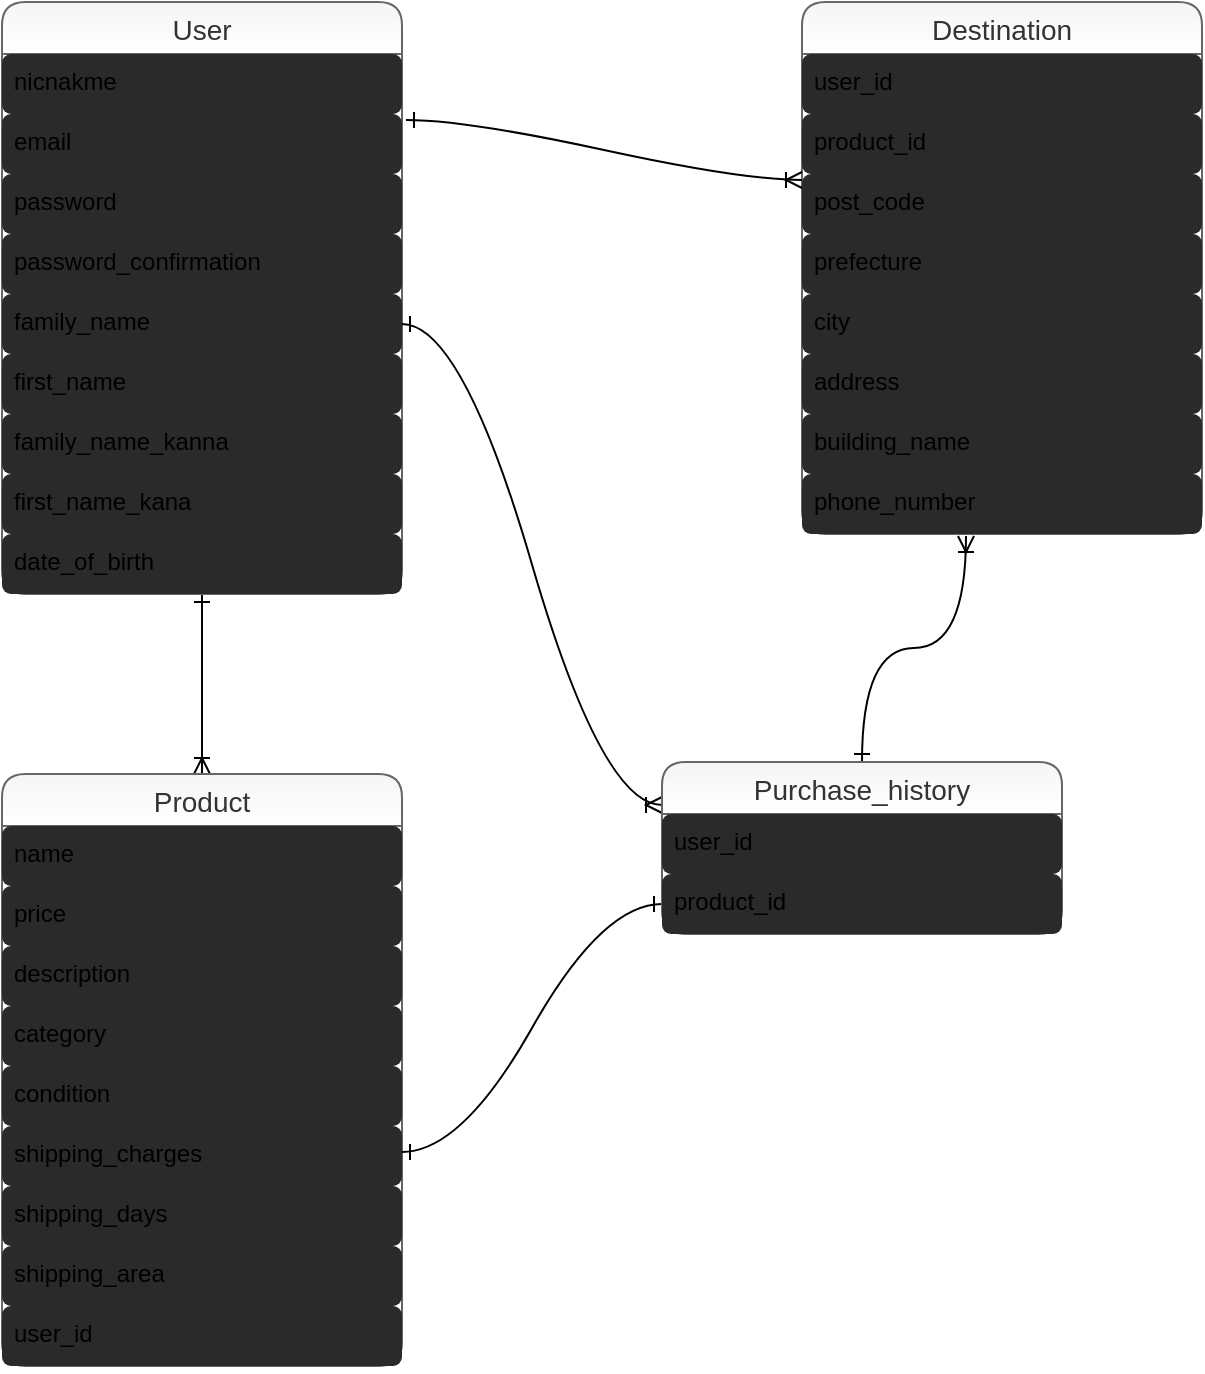 <mxfile version="14.2.4" type="embed">
    <diagram id="5lyD3jrWUsAh8Yd3VdLI" name="Page-1">
        <mxGraphModel dx="851" dy="785" grid="1" gridSize="10" guides="1" tooltips="1" connect="1" arrows="1" fold="1" page="1" pageScale="1" pageWidth="850" pageHeight="1100" math="0" shadow="0">
            <root>
                <mxCell id="0"/>
                <mxCell id="1" parent="0"/>
                <mxCell id="128" style="edgeStyle=orthogonalEdgeStyle;curved=1;orthogonalLoop=1;jettySize=auto;html=1;entryX=0.5;entryY=0;entryDx=0;entryDy=0;endArrow=ERoneToMany;endFill=0;startArrow=ERone;startFill=0;" edge="1" parent="1" source="53" target="72">
                    <mxGeometry relative="1" as="geometry"/>
                </mxCell>
                <mxCell id="53" value="User" style="swimlane;fontStyle=0;childLayout=stackLayout;horizontal=1;startSize=26;horizontalStack=0;resizeParent=1;resizeParentMax=0;resizeLast=0;collapsible=1;marginBottom=0;align=center;fontSize=14;fillColor=#f5f5f5;strokeColor=#666666;fontColor=#333333;shadow=0;swimlaneFillColor=none;gradientColor=#ffffff;glass=0;rounded=1;" vertex="1" parent="1">
                    <mxGeometry x="120" y="40" width="200" height="296" as="geometry"/>
                </mxCell>
                <mxCell id="54" value="nicnakme" style="text;spacingLeft=4;spacingRight=4;overflow=hidden;rotatable=0;points=[[0,0.5],[1,0.5]];portConstraint=eastwest;fontSize=12;rounded=1;fillColor=#2a2a2a;" vertex="1" parent="53">
                    <mxGeometry y="26" width="200" height="30" as="geometry"/>
                </mxCell>
                <mxCell id="55" value="email&#10;" style="text;strokeColor=none;spacingLeft=4;spacingRight=4;overflow=hidden;rotatable=0;points=[[0,0.5],[1,0.5]];portConstraint=eastwest;fontSize=12;rounded=1;fillColor=#2a2a2a;" vertex="1" parent="53">
                    <mxGeometry y="56" width="200" height="30" as="geometry"/>
                </mxCell>
                <mxCell id="56" value="password" style="text;strokeColor=none;spacingLeft=4;spacingRight=4;overflow=hidden;rotatable=0;points=[[0,0.5],[1,0.5]];portConstraint=eastwest;fontSize=12;rounded=1;fillColor=#2a2a2a;" vertex="1" parent="53">
                    <mxGeometry y="86" width="200" height="30" as="geometry"/>
                </mxCell>
                <mxCell id="123" value="password_confirmation" style="text;strokeColor=none;spacingLeft=4;spacingRight=4;overflow=hidden;rotatable=0;points=[[0,0.5],[1,0.5]];portConstraint=eastwest;fontSize=12;shadow=0;glass=0;rounded=1;fillColor=#2a2a2a;" vertex="1" parent="53">
                    <mxGeometry y="116" width="200" height="30" as="geometry"/>
                </mxCell>
                <mxCell id="64" value="family_name" style="text;strokeColor=none;spacingLeft=4;spacingRight=4;overflow=hidden;rotatable=0;points=[[0,0.5],[1,0.5]];portConstraint=eastwest;fontSize=12;align=left;rounded=1;fillColor=#2a2a2a;" vertex="1" parent="53">
                    <mxGeometry y="146" width="200" height="30" as="geometry"/>
                </mxCell>
                <mxCell id="65" value="first_name" style="text;strokeColor=none;spacingLeft=4;spacingRight=4;overflow=hidden;rotatable=0;points=[[0,0.5],[1,0.5]];portConstraint=eastwest;fontSize=12;align=left;rounded=1;fillColor=#2a2a2a;" vertex="1" parent="53">
                    <mxGeometry y="176" width="200" height="30" as="geometry"/>
                </mxCell>
                <mxCell id="66" value="family_name_kanna&#10;" style="text;strokeColor=none;spacingLeft=4;spacingRight=4;overflow=hidden;rotatable=0;points=[[0,0.5],[1,0.5]];portConstraint=eastwest;fontSize=12;align=left;rounded=1;fillColor=#2a2a2a;" vertex="1" parent="53">
                    <mxGeometry y="206" width="200" height="30" as="geometry"/>
                </mxCell>
                <mxCell id="68" value="first_name_kana" style="text;strokeColor=none;spacingLeft=4;spacingRight=4;overflow=hidden;rotatable=0;points=[[0,0.5],[1,0.5]];portConstraint=eastwest;fontSize=12;align=left;rounded=1;fillColor=#2a2a2a;" vertex="1" parent="53">
                    <mxGeometry y="236" width="200" height="30" as="geometry"/>
                </mxCell>
                <mxCell id="70" value="date_of_birth" style="text;strokeColor=none;spacingLeft=4;spacingRight=4;overflow=hidden;rotatable=0;points=[[0,0.5],[1,0.5]];portConstraint=eastwest;fontSize=12;align=left;rounded=1;fillColor=#2a2a2a;" vertex="1" parent="53">
                    <mxGeometry y="266" width="200" height="30" as="geometry"/>
                </mxCell>
                <mxCell id="72" value="Product" style="swimlane;fontStyle=0;childLayout=stackLayout;horizontal=1;startSize=26;horizontalStack=0;resizeParent=1;resizeParentMax=0;resizeLast=0;collapsible=1;marginBottom=0;align=center;fontSize=14;fillColor=#f5f5f5;strokeColor=#666666;fontColor=#333333;shadow=0;swimlaneFillColor=none;gradientColor=#ffffff;glass=0;rounded=1;" vertex="1" parent="1">
                    <mxGeometry x="120" y="426" width="200" height="296" as="geometry"/>
                </mxCell>
                <mxCell id="73" value="name" style="text;spacingLeft=4;spacingRight=4;overflow=hidden;rotatable=0;points=[[0,0.5],[1,0.5]];portConstraint=eastwest;fontSize=12;rounded=1;fontStyle=0;labelBackgroundColor=none;labelBorderColor=none;shadow=0;fillColor=#2a2a2a;" vertex="1" parent="72">
                    <mxGeometry y="26" width="200" height="30" as="geometry"/>
                </mxCell>
                <mxCell id="74" value="price" style="text;spacingLeft=4;spacingRight=4;overflow=hidden;rotatable=0;points=[[0,0.5],[1,0.5]];portConstraint=eastwest;fontSize=12;rounded=1;fillColor=#2a2a2a;" vertex="1" parent="72">
                    <mxGeometry y="56" width="200" height="30" as="geometry"/>
                </mxCell>
                <mxCell id="75" value="description" style="text;strokeColor=none;spacingLeft=4;spacingRight=4;overflow=hidden;rotatable=0;points=[[0,0.5],[1,0.5]];portConstraint=eastwest;fontSize=12;rounded=1;fillColor=#2a2a2a;" vertex="1" parent="72">
                    <mxGeometry y="86" width="200" height="30" as="geometry"/>
                </mxCell>
                <mxCell id="82" value="category" style="text;strokeColor=none;spacingLeft=4;spacingRight=4;overflow=hidden;rotatable=0;points=[[0,0.5],[1,0.5]];portConstraint=eastwest;fontSize=12;align=left;rounded=1;fillColor=#2a2a2a;" vertex="1" parent="72">
                    <mxGeometry y="116" width="200" height="30" as="geometry"/>
                </mxCell>
                <mxCell id="76" value="condition" style="text;strokeColor=none;spacingLeft=4;spacingRight=4;overflow=hidden;rotatable=0;points=[[0,0.5],[1,0.5]];portConstraint=eastwest;fontSize=12;align=left;rounded=1;fillColor=#2a2a2a;" vertex="1" parent="72">
                    <mxGeometry y="146" width="200" height="30" as="geometry"/>
                </mxCell>
                <mxCell id="79" value="shipping_charges" style="text;strokeColor=none;spacingLeft=4;spacingRight=4;overflow=hidden;rotatable=0;points=[[0,0.5],[1,0.5]];portConstraint=eastwest;fontSize=12;align=left;rounded=1;fillColor=#2a2a2a;" vertex="1" parent="72">
                    <mxGeometry y="176" width="200" height="30" as="geometry"/>
                </mxCell>
                <mxCell id="80" value="shipping_days" style="text;strokeColor=none;spacingLeft=4;spacingRight=4;overflow=hidden;rotatable=0;points=[[0,0.5],[1,0.5]];portConstraint=eastwest;fontSize=12;align=left;rounded=1;fillColor=#2a2a2a;" vertex="1" parent="72">
                    <mxGeometry y="206" width="200" height="30" as="geometry"/>
                </mxCell>
                <mxCell id="81" value="shipping_area" style="text;strokeColor=none;spacingLeft=4;spacingRight=4;overflow=hidden;rotatable=0;points=[[0,0.5],[1,0.5]];portConstraint=eastwest;fontSize=12;align=left;rounded=1;fillColor=#2a2a2a;" vertex="1" parent="72">
                    <mxGeometry y="236" width="200" height="30" as="geometry"/>
                </mxCell>
                <mxCell id="84" value="user_id" style="text;strokeColor=none;spacingLeft=4;spacingRight=4;overflow=hidden;rotatable=0;points=[[0,0.5],[1,0.5]];portConstraint=eastwest;fontSize=12;shadow=0;glass=0;rounded=1;fillColor=#2a2a2a;" vertex="1" parent="72">
                    <mxGeometry y="266" width="200" height="30" as="geometry"/>
                </mxCell>
                <mxCell id="104" value="Destination" style="swimlane;fontStyle=0;childLayout=stackLayout;horizontal=1;startSize=26;horizontalStack=0;resizeParent=1;resizeParentMax=0;resizeLast=0;collapsible=1;marginBottom=0;align=center;fontSize=14;fillColor=#f5f5f5;strokeColor=#666666;fontColor=#333333;shadow=0;swimlaneFillColor=none;gradientColor=#ffffff;glass=0;rounded=1;" vertex="1" parent="1">
                    <mxGeometry x="520" y="40" width="200" height="266" as="geometry"/>
                </mxCell>
                <mxCell id="105" value="user_id" style="text;spacingLeft=4;spacingRight=4;overflow=hidden;rotatable=0;points=[[0,0.5],[1,0.5]];portConstraint=eastwest;fontSize=12;rounded=1;fillColor=#2a2a2a;" vertex="1" parent="104">
                    <mxGeometry y="26" width="200" height="30" as="geometry"/>
                </mxCell>
                <mxCell id="139" value="product_id" style="text;strokeColor=none;spacingLeft=4;spacingRight=4;overflow=hidden;rotatable=0;points=[[0,0.5],[1,0.5]];portConstraint=eastwest;fontSize=12;rounded=1;shadow=0;glass=0;fillColor=#2a2a2a;" vertex="1" parent="104">
                    <mxGeometry y="56" width="200" height="30" as="geometry"/>
                </mxCell>
                <mxCell id="109" value="post_code" style="text;strokeColor=none;spacingLeft=4;spacingRight=4;overflow=hidden;rotatable=0;points=[[0,0.5],[1,0.5]];portConstraint=eastwest;fontSize=12;align=left;rounded=1;fillColor=#2a2a2a;" vertex="1" parent="104">
                    <mxGeometry y="86" width="200" height="30" as="geometry"/>
                </mxCell>
                <mxCell id="112" value="prefecture" style="text;strokeColor=none;spacingLeft=4;spacingRight=4;overflow=hidden;rotatable=0;points=[[0,0.5],[1,0.5]];portConstraint=eastwest;fontSize=12;align=left;rounded=1;fillColor=#2a2a2a;" vertex="1" parent="104">
                    <mxGeometry y="116" width="200" height="30" as="geometry"/>
                </mxCell>
                <mxCell id="114" value="city" style="text;strokeColor=none;spacingLeft=4;spacingRight=4;overflow=hidden;rotatable=0;points=[[0,0.5],[1,0.5]];portConstraint=eastwest;fontSize=12;shadow=0;glass=0;rounded=1;fillColor=#2a2a2a;" vertex="1" parent="104">
                    <mxGeometry y="146" width="200" height="30" as="geometry"/>
                </mxCell>
                <mxCell id="115" value="address" style="text;strokeColor=none;spacingLeft=4;spacingRight=4;overflow=hidden;rotatable=0;points=[[0,0.5],[1,0.5]];portConstraint=eastwest;fontSize=12;shadow=0;glass=0;rounded=1;fillColor=#2a2a2a;" vertex="1" parent="104">
                    <mxGeometry y="176" width="200" height="30" as="geometry"/>
                </mxCell>
                <mxCell id="116" value="building_name" style="text;strokeColor=none;spacingLeft=4;spacingRight=4;overflow=hidden;rotatable=0;points=[[0,0.5],[1,0.5]];portConstraint=eastwest;fontSize=12;shadow=0;glass=0;rounded=1;fillColor=#2a2a2a;" vertex="1" parent="104">
                    <mxGeometry y="206" width="200" height="30" as="geometry"/>
                </mxCell>
                <mxCell id="117" value="phone_number" style="text;strokeColor=none;spacingLeft=4;spacingRight=4;overflow=hidden;rotatable=0;points=[[0,0.5],[1,0.5]];portConstraint=eastwest;fontSize=12;shadow=0;glass=0;rounded=1;fillColor=#2a2a2a;" vertex="1" parent="104">
                    <mxGeometry y="236" width="200" height="30" as="geometry"/>
                </mxCell>
                <mxCell id="120" value="" style="edgeStyle=entityRelationEdgeStyle;fontSize=12;html=1;endArrow=ERoneToMany;endFill=0;exitX=1.01;exitY=0.1;exitDx=0;exitDy=0;exitPerimeter=0;entryX=0;entryY=0.1;entryDx=0;entryDy=0;entryPerimeter=0;curved=1;startArrow=ERone;startFill=0;" edge="1" parent="1" source="55" target="109">
                    <mxGeometry width="100" height="100" relative="1" as="geometry">
                        <mxPoint x="240" y="180" as="sourcePoint"/>
                        <mxPoint x="326" y="100" as="targetPoint"/>
                    </mxGeometry>
                </mxCell>
                <mxCell id="121" value="" style="edgeStyle=entityRelationEdgeStyle;fontSize=12;html=1;endArrow=ERoneToMany;endFill=0;entryX=0;entryY=0.25;entryDx=0;entryDy=0;curved=1;startArrow=ERone;startFill=0;" edge="1" parent="1" source="64" target="129">
                    <mxGeometry width="100" height="100" relative="1" as="geometry">
                        <mxPoint x="250" y="390" as="sourcePoint"/>
                        <mxPoint x="530" y="385" as="targetPoint"/>
                    </mxGeometry>
                </mxCell>
                <mxCell id="122" value="" style="edgeStyle=entityRelationEdgeStyle;fontSize=12;html=1;endArrow=ERone;curved=1;startArrow=ERone;startFill=0;endFill=0;entryX=0;entryY=0.5;entryDx=0;entryDy=0;" edge="1" parent="1" target="133">
                    <mxGeometry width="100" height="100" relative="1" as="geometry">
                        <mxPoint x="320" y="615" as="sourcePoint"/>
                        <mxPoint x="490" y="615" as="targetPoint"/>
                    </mxGeometry>
                </mxCell>
                <mxCell id="138" style="edgeStyle=orthogonalEdgeStyle;curved=1;orthogonalLoop=1;jettySize=auto;html=1;startArrow=ERone;startFill=0;endArrow=ERoneToMany;endFill=0;entryX=0.41;entryY=1.033;entryDx=0;entryDy=0;entryPerimeter=0;" edge="1" parent="1" source="129" target="117">
                    <mxGeometry relative="1" as="geometry">
                        <mxPoint x="600" y="310" as="targetPoint"/>
                    </mxGeometry>
                </mxCell>
                <mxCell id="129" value="Purchase_history" style="swimlane;fontStyle=0;childLayout=stackLayout;horizontal=1;startSize=26;horizontalStack=0;resizeParent=1;resizeParentMax=0;resizeLast=0;collapsible=1;marginBottom=0;align=center;fontSize=14;fillColor=#f5f5f5;strokeColor=#666666;fontColor=#333333;shadow=0;swimlaneFillColor=none;gradientColor=#ffffff;glass=0;rounded=1;" vertex="1" parent="1">
                    <mxGeometry x="450" y="420" width="200" height="86" as="geometry"/>
                </mxCell>
                <mxCell id="130" value="user_id" style="text;spacingLeft=4;spacingRight=4;overflow=hidden;rotatable=0;points=[[0,0.5],[1,0.5]];portConstraint=eastwest;fontSize=12;rounded=1;fillColor=#2a2a2a;" vertex="1" parent="129">
                    <mxGeometry y="26" width="200" height="30" as="geometry"/>
                </mxCell>
                <mxCell id="133" value="product_id" style="text;strokeColor=none;spacingLeft=4;spacingRight=4;overflow=hidden;rotatable=0;points=[[0,0.5],[1,0.5]];portConstraint=eastwest;fontSize=12;shadow=0;glass=0;rounded=1;fillColor=#2a2a2a;" vertex="1" parent="129">
                    <mxGeometry y="56" width="200" height="30" as="geometry"/>
                </mxCell>
            </root>
        </mxGraphModel>
    </diagram>
</mxfile>